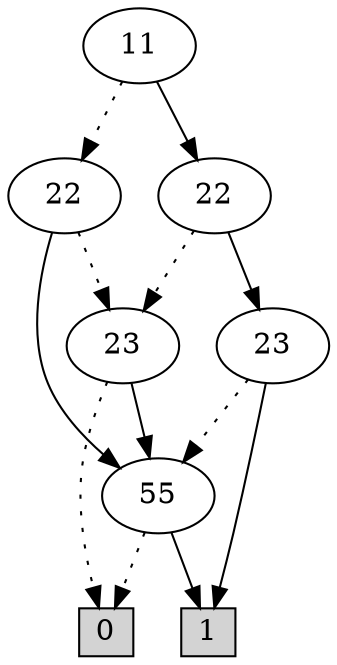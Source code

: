 digraph G {
0 [shape=box, label="0", style=filled, shape=box, height=0.3, width=0.3];
1 [shape=box, label="1", style=filled, shape=box, height=0.3, width=0.3];
934 [label="11"];
934 -> 922 [style=dotted];
934 -> 933 [style=filled];
922 [label="22"];
922 -> 921 [style=dotted];
922 -> 112 [style=filled];
921 [label="23"];
921 -> 0 [style=dotted];
921 -> 112 [style=filled];
112 [label="55"];
112 -> 0 [style=dotted];
112 -> 1 [style=filled];
933 [label="22"];
933 -> 921 [style=dotted];
933 -> 932 [style=filled];
932 [label="23"];
932 -> 112 [style=dotted];
932 -> 1 [style=filled];
}
